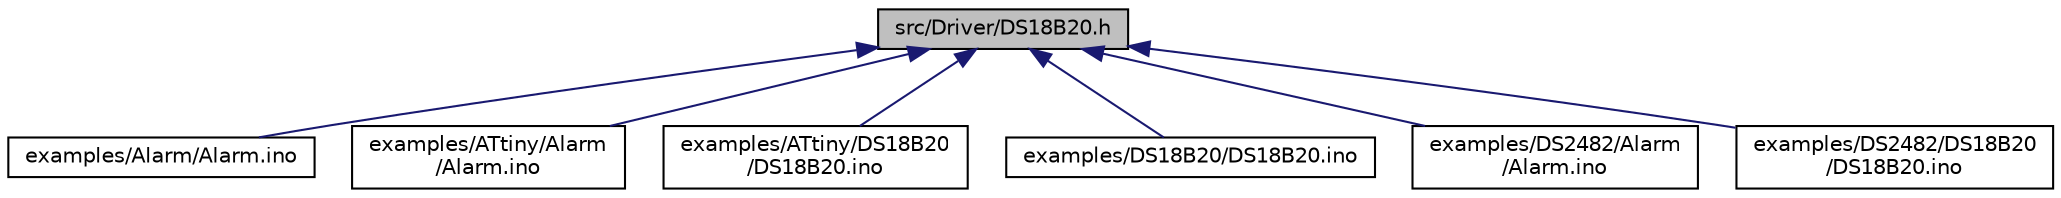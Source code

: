 digraph "src/Driver/DS18B20.h"
{
  edge [fontname="Helvetica",fontsize="10",labelfontname="Helvetica",labelfontsize="10"];
  node [fontname="Helvetica",fontsize="10",shape=record];
  Node1 [label="src/Driver/DS18B20.h",height=0.2,width=0.4,color="black", fillcolor="grey75", style="filled", fontcolor="black"];
  Node1 -> Node2 [dir="back",color="midnightblue",fontsize="10",style="solid",fontname="Helvetica"];
  Node2 [label="examples/Alarm/Alarm.ino",height=0.2,width=0.4,color="black", fillcolor="white", style="filled",URL="$d3/dea/Alarm_2Alarm_8ino.html"];
  Node1 -> Node3 [dir="back",color="midnightblue",fontsize="10",style="solid",fontname="Helvetica"];
  Node3 [label="examples/ATtiny/Alarm\l/Alarm.ino",height=0.2,width=0.4,color="black", fillcolor="white", style="filled",URL="$d5/dde/ATtiny_2Alarm_2Alarm_8ino.html"];
  Node1 -> Node4 [dir="back",color="midnightblue",fontsize="10",style="solid",fontname="Helvetica"];
  Node4 [label="examples/ATtiny/DS18B20\l/DS18B20.ino",height=0.2,width=0.4,color="black", fillcolor="white", style="filled",URL="$d8/d25/ATtiny_2DS18B20_2DS18B20_8ino.html"];
  Node1 -> Node5 [dir="back",color="midnightblue",fontsize="10",style="solid",fontname="Helvetica"];
  Node5 [label="examples/DS18B20/DS18B20.ino",height=0.2,width=0.4,color="black", fillcolor="white", style="filled",URL="$d7/d00/DS18B20_2DS18B20_8ino.html"];
  Node1 -> Node6 [dir="back",color="midnightblue",fontsize="10",style="solid",fontname="Helvetica"];
  Node6 [label="examples/DS2482/Alarm\l/Alarm.ino",height=0.2,width=0.4,color="black", fillcolor="white", style="filled",URL="$dd/d5a/DS2482_2Alarm_2Alarm_8ino.html"];
  Node1 -> Node7 [dir="back",color="midnightblue",fontsize="10",style="solid",fontname="Helvetica"];
  Node7 [label="examples/DS2482/DS18B20\l/DS18B20.ino",height=0.2,width=0.4,color="black", fillcolor="white", style="filled",URL="$d5/dc4/DS2482_2DS18B20_2DS18B20_8ino.html"];
}

